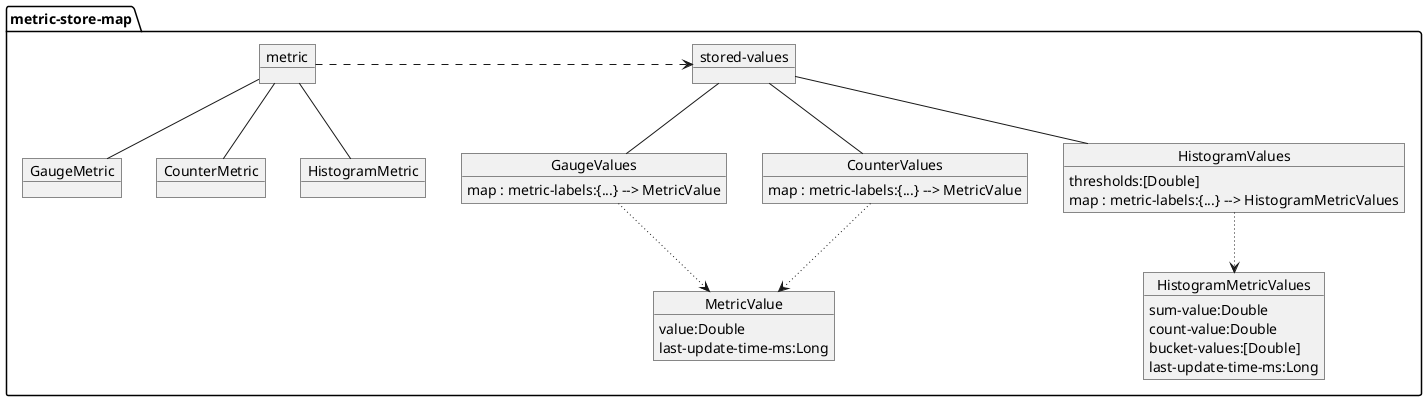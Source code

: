@startuml

package "metric-store-map" {
  object metric

  object GaugeMetric
  object CounterMetric
  object HistogramMetric

  metric -d- GaugeMetric
  metric -d- CounterMetric
  metric -d- HistogramMetric

  object "stored-values" as storedvalues

  metric --[dashed]r--> storedvalues

  object GaugeValues
  GaugeValues : map : metric-labels:{...} --> MetricValue
  object CounterValues
  CounterValues : map : metric-labels:{...} --> MetricValue
  object HistogramValues
  HistogramValues : thresholds:[Double]
  HistogramValues : map : metric-labels:{...} --> HistogramMetricValues

  storedvalues -d- GaugeValues
  storedvalues -d- CounterValues
  storedvalues -d- HistogramValues

  object MetricValue
  MetricValue : value:Double
  MetricValue : last-update-time-ms:Long

  object HistogramMetricValues
  HistogramMetricValues : sum-value:Double
  HistogramMetricValues : count-value:Double
  HistogramMetricValues : bucket-values:[Double]
  HistogramMetricValues : last-update-time-ms:Long

  GaugeValues -[dotted]d-> MetricValue
  CounterValues -[dotted]d-> MetricValue

  HistogramValues -[dotted]d-> HistogramMetricValues
}
@enduml
